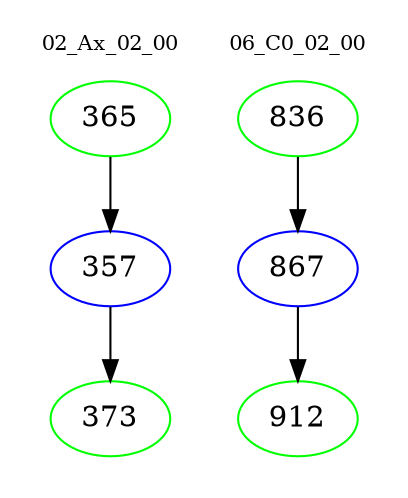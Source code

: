 digraph{
subgraph cluster_0 {
color = white
label = "02_Ax_02_00";
fontsize=10;
T0_365 [label="365", color="green"]
T0_365 -> T0_357 [color="black"]
T0_357 [label="357", color="blue"]
T0_357 -> T0_373 [color="black"]
T0_373 [label="373", color="green"]
}
subgraph cluster_1 {
color = white
label = "06_C0_02_00";
fontsize=10;
T1_836 [label="836", color="green"]
T1_836 -> T1_867 [color="black"]
T1_867 [label="867", color="blue"]
T1_867 -> T1_912 [color="black"]
T1_912 [label="912", color="green"]
}
}
